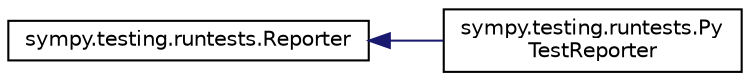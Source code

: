 digraph "Graphical Class Hierarchy"
{
 // LATEX_PDF_SIZE
  edge [fontname="Helvetica",fontsize="10",labelfontname="Helvetica",labelfontsize="10"];
  node [fontname="Helvetica",fontsize="10",shape=record];
  rankdir="LR";
  Node0 [label="sympy.testing.runtests.Reporter",height=0.2,width=0.4,color="black", fillcolor="white", style="filled",URL="$classsympy_1_1testing_1_1runtests_1_1Reporter.html",tooltip=" "];
  Node0 -> Node1 [dir="back",color="midnightblue",fontsize="10",style="solid",fontname="Helvetica"];
  Node1 [label="sympy.testing.runtests.Py\lTestReporter",height=0.2,width=0.4,color="black", fillcolor="white", style="filled",URL="$classsympy_1_1testing_1_1runtests_1_1PyTestReporter.html",tooltip=" "];
}
